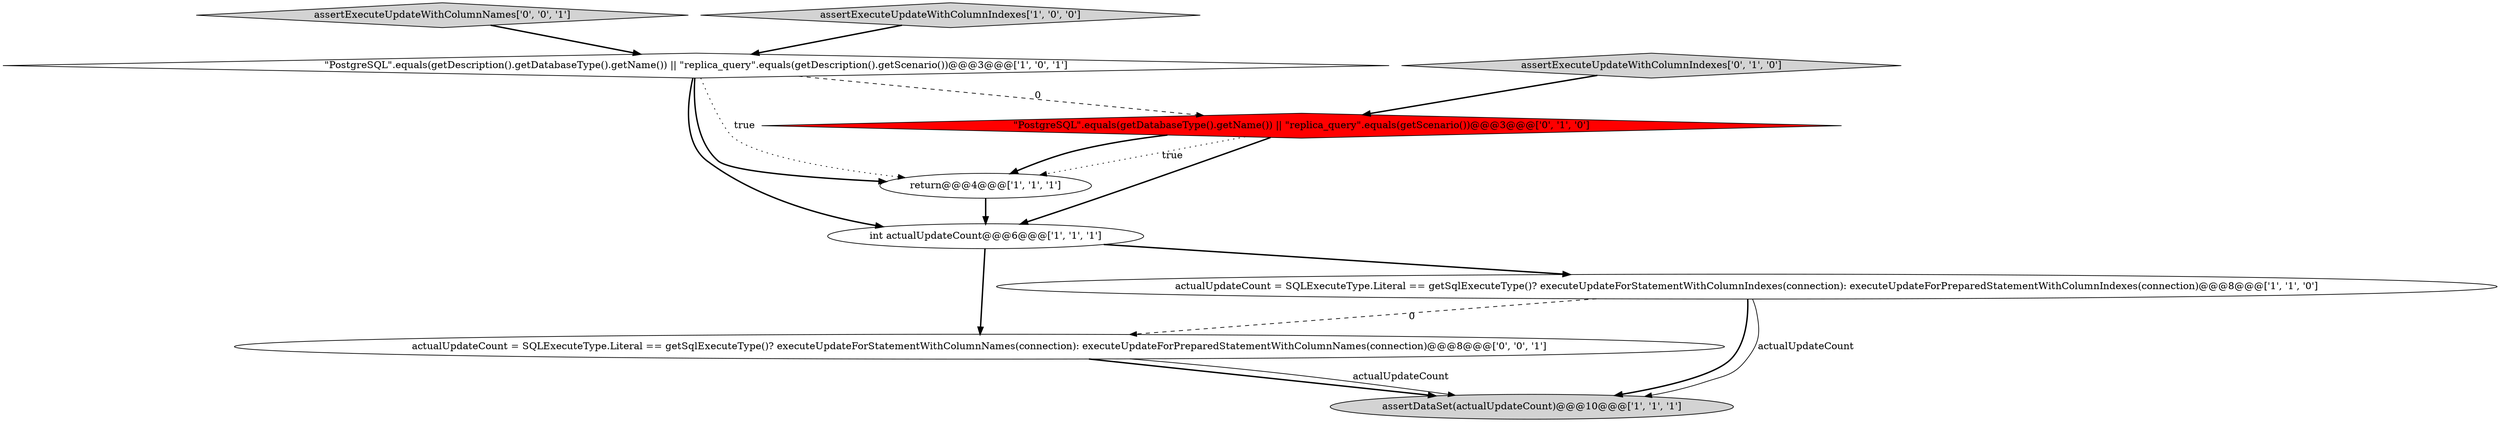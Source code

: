 digraph {
9 [style = filled, label = "actualUpdateCount = SQLExecuteType.Literal == getSqlExecuteType()? executeUpdateForStatementWithColumnNames(connection): executeUpdateForPreparedStatementWithColumnNames(connection)@@@8@@@['0', '0', '1']", fillcolor = white, shape = ellipse image = "AAA0AAABBB3BBB"];
8 [style = filled, label = "assertExecuteUpdateWithColumnNames['0', '0', '1']", fillcolor = lightgray, shape = diamond image = "AAA0AAABBB3BBB"];
4 [style = filled, label = "int actualUpdateCount@@@6@@@['1', '1', '1']", fillcolor = white, shape = ellipse image = "AAA0AAABBB1BBB"];
5 [style = filled, label = "assertExecuteUpdateWithColumnIndexes['1', '0', '0']", fillcolor = lightgray, shape = diamond image = "AAA0AAABBB1BBB"];
2 [style = filled, label = "\"PostgreSQL\".equals(getDescription().getDatabaseType().getName()) || \"replica_query\".equals(getDescription().getScenario())@@@3@@@['1', '0', '1']", fillcolor = white, shape = diamond image = "AAA0AAABBB1BBB"];
1 [style = filled, label = "actualUpdateCount = SQLExecuteType.Literal == getSqlExecuteType()? executeUpdateForStatementWithColumnIndexes(connection): executeUpdateForPreparedStatementWithColumnIndexes(connection)@@@8@@@['1', '1', '0']", fillcolor = white, shape = ellipse image = "AAA0AAABBB1BBB"];
0 [style = filled, label = "return@@@4@@@['1', '1', '1']", fillcolor = white, shape = ellipse image = "AAA0AAABBB1BBB"];
6 [style = filled, label = "\"PostgreSQL\".equals(getDatabaseType().getName()) || \"replica_query\".equals(getScenario())@@@3@@@['0', '1', '0']", fillcolor = red, shape = diamond image = "AAA1AAABBB2BBB"];
3 [style = filled, label = "assertDataSet(actualUpdateCount)@@@10@@@['1', '1', '1']", fillcolor = lightgray, shape = ellipse image = "AAA0AAABBB1BBB"];
7 [style = filled, label = "assertExecuteUpdateWithColumnIndexes['0', '1', '0']", fillcolor = lightgray, shape = diamond image = "AAA0AAABBB2BBB"];
1->3 [style = bold, label=""];
4->9 [style = bold, label=""];
9->3 [style = bold, label=""];
6->4 [style = bold, label=""];
1->9 [style = dashed, label="0"];
5->2 [style = bold, label=""];
4->1 [style = bold, label=""];
2->0 [style = bold, label=""];
6->0 [style = bold, label=""];
2->0 [style = dotted, label="true"];
6->0 [style = dotted, label="true"];
1->3 [style = solid, label="actualUpdateCount"];
8->2 [style = bold, label=""];
0->4 [style = bold, label=""];
2->4 [style = bold, label=""];
7->6 [style = bold, label=""];
9->3 [style = solid, label="actualUpdateCount"];
2->6 [style = dashed, label="0"];
}
